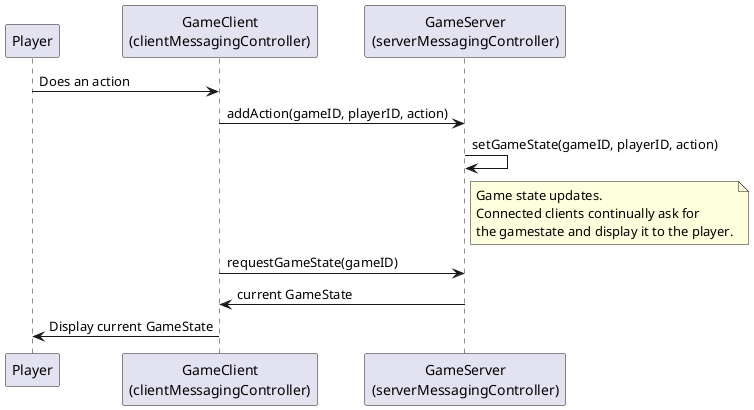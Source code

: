 @startuml
participant Player as player
participant "GameClient\n(clientMessagingController)" as GameClient
participant "GameServer\n(serverMessagingController)" as GameServer

' Player initiates an action
player -> GameClient : Does an action

' GameClient sends action to GameServer
GameClient -> GameServer : addAction(gameID, playerID, action)

' Server processes action
GameServer -> GameServer : setGameState(gameID, playerID, action)

' Note on broadcasting to all clients
note right of GameServer: Game state updates.\nConnected clients continually ask for\nthe gamestate and display it to the player.

' Server broadcasts updated game state to all clients
GameClient -> GameServer : requestGameState(gameID)

GameServer -> GameClient : current GameState
GameClient -> player: Display current GameState



@enduml
